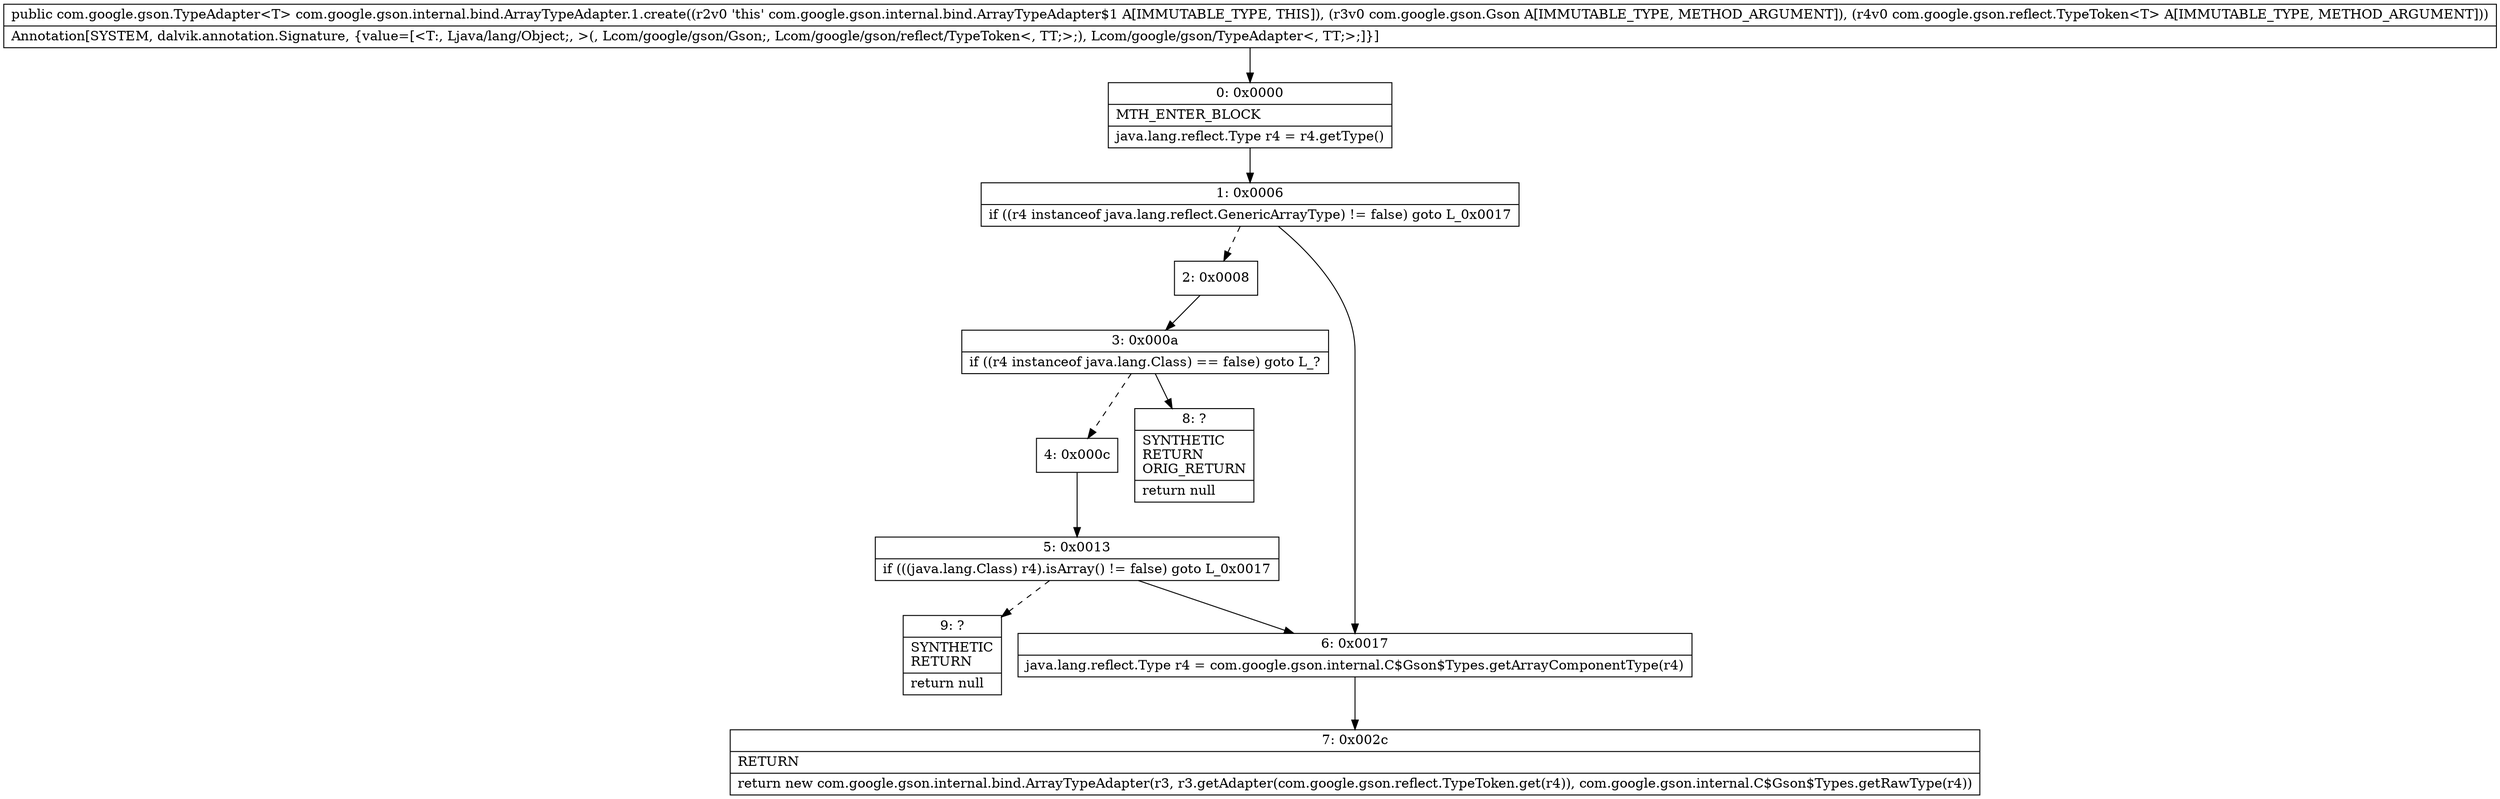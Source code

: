 digraph "CFG forcom.google.gson.internal.bind.ArrayTypeAdapter.1.create(Lcom\/google\/gson\/Gson;Lcom\/google\/gson\/reflect\/TypeToken;)Lcom\/google\/gson\/TypeAdapter;" {
Node_0 [shape=record,label="{0\:\ 0x0000|MTH_ENTER_BLOCK\l|java.lang.reflect.Type r4 = r4.getType()\l}"];
Node_1 [shape=record,label="{1\:\ 0x0006|if ((r4 instanceof java.lang.reflect.GenericArrayType) != false) goto L_0x0017\l}"];
Node_2 [shape=record,label="{2\:\ 0x0008}"];
Node_3 [shape=record,label="{3\:\ 0x000a|if ((r4 instanceof java.lang.Class) == false) goto L_?\l}"];
Node_4 [shape=record,label="{4\:\ 0x000c}"];
Node_5 [shape=record,label="{5\:\ 0x0013|if (((java.lang.Class) r4).isArray() != false) goto L_0x0017\l}"];
Node_6 [shape=record,label="{6\:\ 0x0017|java.lang.reflect.Type r4 = com.google.gson.internal.C$Gson$Types.getArrayComponentType(r4)\l}"];
Node_7 [shape=record,label="{7\:\ 0x002c|RETURN\l|return new com.google.gson.internal.bind.ArrayTypeAdapter(r3, r3.getAdapter(com.google.gson.reflect.TypeToken.get(r4)), com.google.gson.internal.C$Gson$Types.getRawType(r4))\l}"];
Node_8 [shape=record,label="{8\:\ ?|SYNTHETIC\lRETURN\lORIG_RETURN\l|return null\l}"];
Node_9 [shape=record,label="{9\:\ ?|SYNTHETIC\lRETURN\l|return null\l}"];
MethodNode[shape=record,label="{public com.google.gson.TypeAdapter\<T\> com.google.gson.internal.bind.ArrayTypeAdapter.1.create((r2v0 'this' com.google.gson.internal.bind.ArrayTypeAdapter$1 A[IMMUTABLE_TYPE, THIS]), (r3v0 com.google.gson.Gson A[IMMUTABLE_TYPE, METHOD_ARGUMENT]), (r4v0 com.google.gson.reflect.TypeToken\<T\> A[IMMUTABLE_TYPE, METHOD_ARGUMENT]))  | Annotation[SYSTEM, dalvik.annotation.Signature, \{value=[\<T:, Ljava\/lang\/Object;, \>(, Lcom\/google\/gson\/Gson;, Lcom\/google\/gson\/reflect\/TypeToken\<, TT;\>;), Lcom\/google\/gson\/TypeAdapter\<, TT;\>;]\}]\l}"];
MethodNode -> Node_0;
Node_0 -> Node_1;
Node_1 -> Node_2[style=dashed];
Node_1 -> Node_6;
Node_2 -> Node_3;
Node_3 -> Node_4[style=dashed];
Node_3 -> Node_8;
Node_4 -> Node_5;
Node_5 -> Node_6;
Node_5 -> Node_9[style=dashed];
Node_6 -> Node_7;
}


